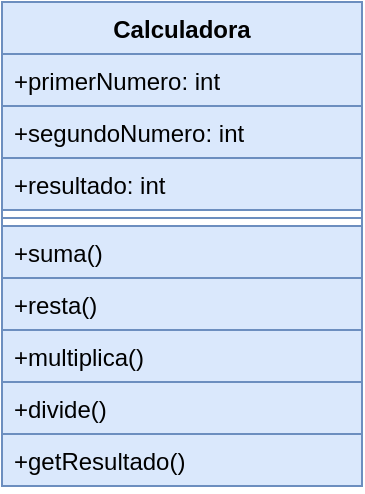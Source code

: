 <mxfile version="22.1.21" type="device">
  <diagram name="Página-1" id="od_0SJMDR2-L02KmRbfw">
    <mxGraphModel dx="880" dy="468" grid="1" gridSize="10" guides="1" tooltips="1" connect="1" arrows="1" fold="1" page="1" pageScale="1" pageWidth="827" pageHeight="1169" math="0" shadow="0">
      <root>
        <mxCell id="0" />
        <mxCell id="1" parent="0" />
        <mxCell id="H9UBDWfwx8rY4Z0BE1jG-1" value="&lt;font style=&quot;vertical-align: inherit;&quot;&gt;&lt;font style=&quot;vertical-align: inherit;&quot;&gt;Calculadora&lt;/font&gt;&lt;/font&gt;" style="swimlane;fontStyle=1;align=center;verticalAlign=top;childLayout=stackLayout;horizontal=1;startSize=26;horizontalStack=0;resizeParent=1;resizeParentMax=0;resizeLast=0;collapsible=1;marginBottom=0;whiteSpace=wrap;html=1;fillColor=#dae8fc;strokeColor=#6c8ebf;" vertex="1" parent="1">
          <mxGeometry x="330" y="700" width="180" height="242" as="geometry" />
        </mxCell>
        <mxCell id="H9UBDWfwx8rY4Z0BE1jG-2" value="&lt;font style=&quot;vertical-align: inherit;&quot;&gt;&lt;font style=&quot;vertical-align: inherit;&quot;&gt;+primerNumero: int&lt;/font&gt;&lt;/font&gt;" style="text;strokeColor=#6c8ebf;fillColor=#dae8fc;align=left;verticalAlign=top;spacingLeft=4;spacingRight=4;overflow=hidden;rotatable=0;points=[[0,0.5],[1,0.5]];portConstraint=eastwest;whiteSpace=wrap;html=1;" vertex="1" parent="H9UBDWfwx8rY4Z0BE1jG-1">
          <mxGeometry y="26" width="180" height="26" as="geometry" />
        </mxCell>
        <mxCell id="H9UBDWfwx8rY4Z0BE1jG-5" value="&lt;font style=&quot;vertical-align: inherit;&quot;&gt;&lt;font style=&quot;vertical-align: inherit;&quot;&gt;+segundoNumero: int&lt;/font&gt;&lt;/font&gt;" style="text;strokeColor=#6c8ebf;fillColor=#dae8fc;align=left;verticalAlign=top;spacingLeft=4;spacingRight=4;overflow=hidden;rotatable=0;points=[[0,0.5],[1,0.5]];portConstraint=eastwest;whiteSpace=wrap;html=1;" vertex="1" parent="H9UBDWfwx8rY4Z0BE1jG-1">
          <mxGeometry y="52" width="180" height="26" as="geometry" />
        </mxCell>
        <mxCell id="H9UBDWfwx8rY4Z0BE1jG-7" value="&lt;font style=&quot;vertical-align: inherit;&quot;&gt;&lt;font style=&quot;vertical-align: inherit;&quot;&gt;&lt;font style=&quot;vertical-align: inherit;&quot;&gt;&lt;font style=&quot;vertical-align: inherit;&quot;&gt;+resultado: int&lt;/font&gt;&lt;/font&gt;&lt;/font&gt;&lt;/font&gt;" style="text;strokeColor=#6c8ebf;fillColor=#dae8fc;align=left;verticalAlign=top;spacingLeft=4;spacingRight=4;overflow=hidden;rotatable=0;points=[[0,0.5],[1,0.5]];portConstraint=eastwest;whiteSpace=wrap;html=1;" vertex="1" parent="H9UBDWfwx8rY4Z0BE1jG-1">
          <mxGeometry y="78" width="180" height="26" as="geometry" />
        </mxCell>
        <mxCell id="H9UBDWfwx8rY4Z0BE1jG-3" value="" style="line;strokeWidth=1;fillColor=none;align=left;verticalAlign=middle;spacingTop=-1;spacingLeft=3;spacingRight=3;rotatable=0;labelPosition=right;points=[];portConstraint=eastwest;strokeColor=inherit;" vertex="1" parent="H9UBDWfwx8rY4Z0BE1jG-1">
          <mxGeometry y="104" width="180" height="8" as="geometry" />
        </mxCell>
        <mxCell id="H9UBDWfwx8rY4Z0BE1jG-4" value="&lt;font style=&quot;vertical-align: inherit;&quot;&gt;&lt;font style=&quot;vertical-align: inherit;&quot;&gt;+suma()&lt;/font&gt;&lt;/font&gt;" style="text;strokeColor=#6c8ebf;fillColor=#dae8fc;align=left;verticalAlign=top;spacingLeft=4;spacingRight=4;overflow=hidden;rotatable=0;points=[[0,0.5],[1,0.5]];portConstraint=eastwest;whiteSpace=wrap;html=1;" vertex="1" parent="H9UBDWfwx8rY4Z0BE1jG-1">
          <mxGeometry y="112" width="180" height="26" as="geometry" />
        </mxCell>
        <mxCell id="H9UBDWfwx8rY4Z0BE1jG-6" value="&lt;font style=&quot;vertical-align: inherit;&quot;&gt;&lt;font style=&quot;vertical-align: inherit;&quot;&gt;+resta()&lt;/font&gt;&lt;/font&gt;" style="text;strokeColor=#6c8ebf;fillColor=#dae8fc;align=left;verticalAlign=top;spacingLeft=4;spacingRight=4;overflow=hidden;rotatable=0;points=[[0,0.5],[1,0.5]];portConstraint=eastwest;whiteSpace=wrap;html=1;" vertex="1" parent="H9UBDWfwx8rY4Z0BE1jG-1">
          <mxGeometry y="138" width="180" height="26" as="geometry" />
        </mxCell>
        <mxCell id="H9UBDWfwx8rY4Z0BE1jG-8" value="&lt;font style=&quot;vertical-align: inherit;&quot;&gt;&lt;font style=&quot;vertical-align: inherit;&quot;&gt;&lt;font style=&quot;vertical-align: inherit;&quot;&gt;&lt;font style=&quot;vertical-align: inherit;&quot;&gt;+multiplica()&lt;/font&gt;&lt;/font&gt;&lt;/font&gt;&lt;/font&gt;" style="text;strokeColor=#6c8ebf;fillColor=#dae8fc;align=left;verticalAlign=top;spacingLeft=4;spacingRight=4;overflow=hidden;rotatable=0;points=[[0,0.5],[1,0.5]];portConstraint=eastwest;whiteSpace=wrap;html=1;" vertex="1" parent="H9UBDWfwx8rY4Z0BE1jG-1">
          <mxGeometry y="164" width="180" height="26" as="geometry" />
        </mxCell>
        <mxCell id="H9UBDWfwx8rY4Z0BE1jG-9" value="&lt;font style=&quot;vertical-align: inherit;&quot;&gt;&lt;font style=&quot;vertical-align: inherit;&quot;&gt;+divide()&lt;/font&gt;&lt;/font&gt;" style="text;strokeColor=#6c8ebf;fillColor=#dae8fc;align=left;verticalAlign=top;spacingLeft=4;spacingRight=4;overflow=hidden;rotatable=0;points=[[0,0.5],[1,0.5]];portConstraint=eastwest;whiteSpace=wrap;html=1;" vertex="1" parent="H9UBDWfwx8rY4Z0BE1jG-1">
          <mxGeometry y="190" width="180" height="26" as="geometry" />
        </mxCell>
        <mxCell id="H9UBDWfwx8rY4Z0BE1jG-10" value="&lt;font style=&quot;vertical-align: inherit;&quot;&gt;&lt;font style=&quot;vertical-align: inherit;&quot;&gt;&lt;font style=&quot;vertical-align: inherit;&quot;&gt;&lt;font style=&quot;vertical-align: inherit;&quot;&gt;+getResultado()&lt;/font&gt;&lt;/font&gt;&lt;/font&gt;&lt;/font&gt;" style="text;strokeColor=#6c8ebf;fillColor=#dae8fc;align=left;verticalAlign=top;spacingLeft=4;spacingRight=4;overflow=hidden;rotatable=0;points=[[0,0.5],[1,0.5]];portConstraint=eastwest;whiteSpace=wrap;html=1;" vertex="1" parent="H9UBDWfwx8rY4Z0BE1jG-1">
          <mxGeometry y="216" width="180" height="26" as="geometry" />
        </mxCell>
      </root>
    </mxGraphModel>
  </diagram>
</mxfile>
